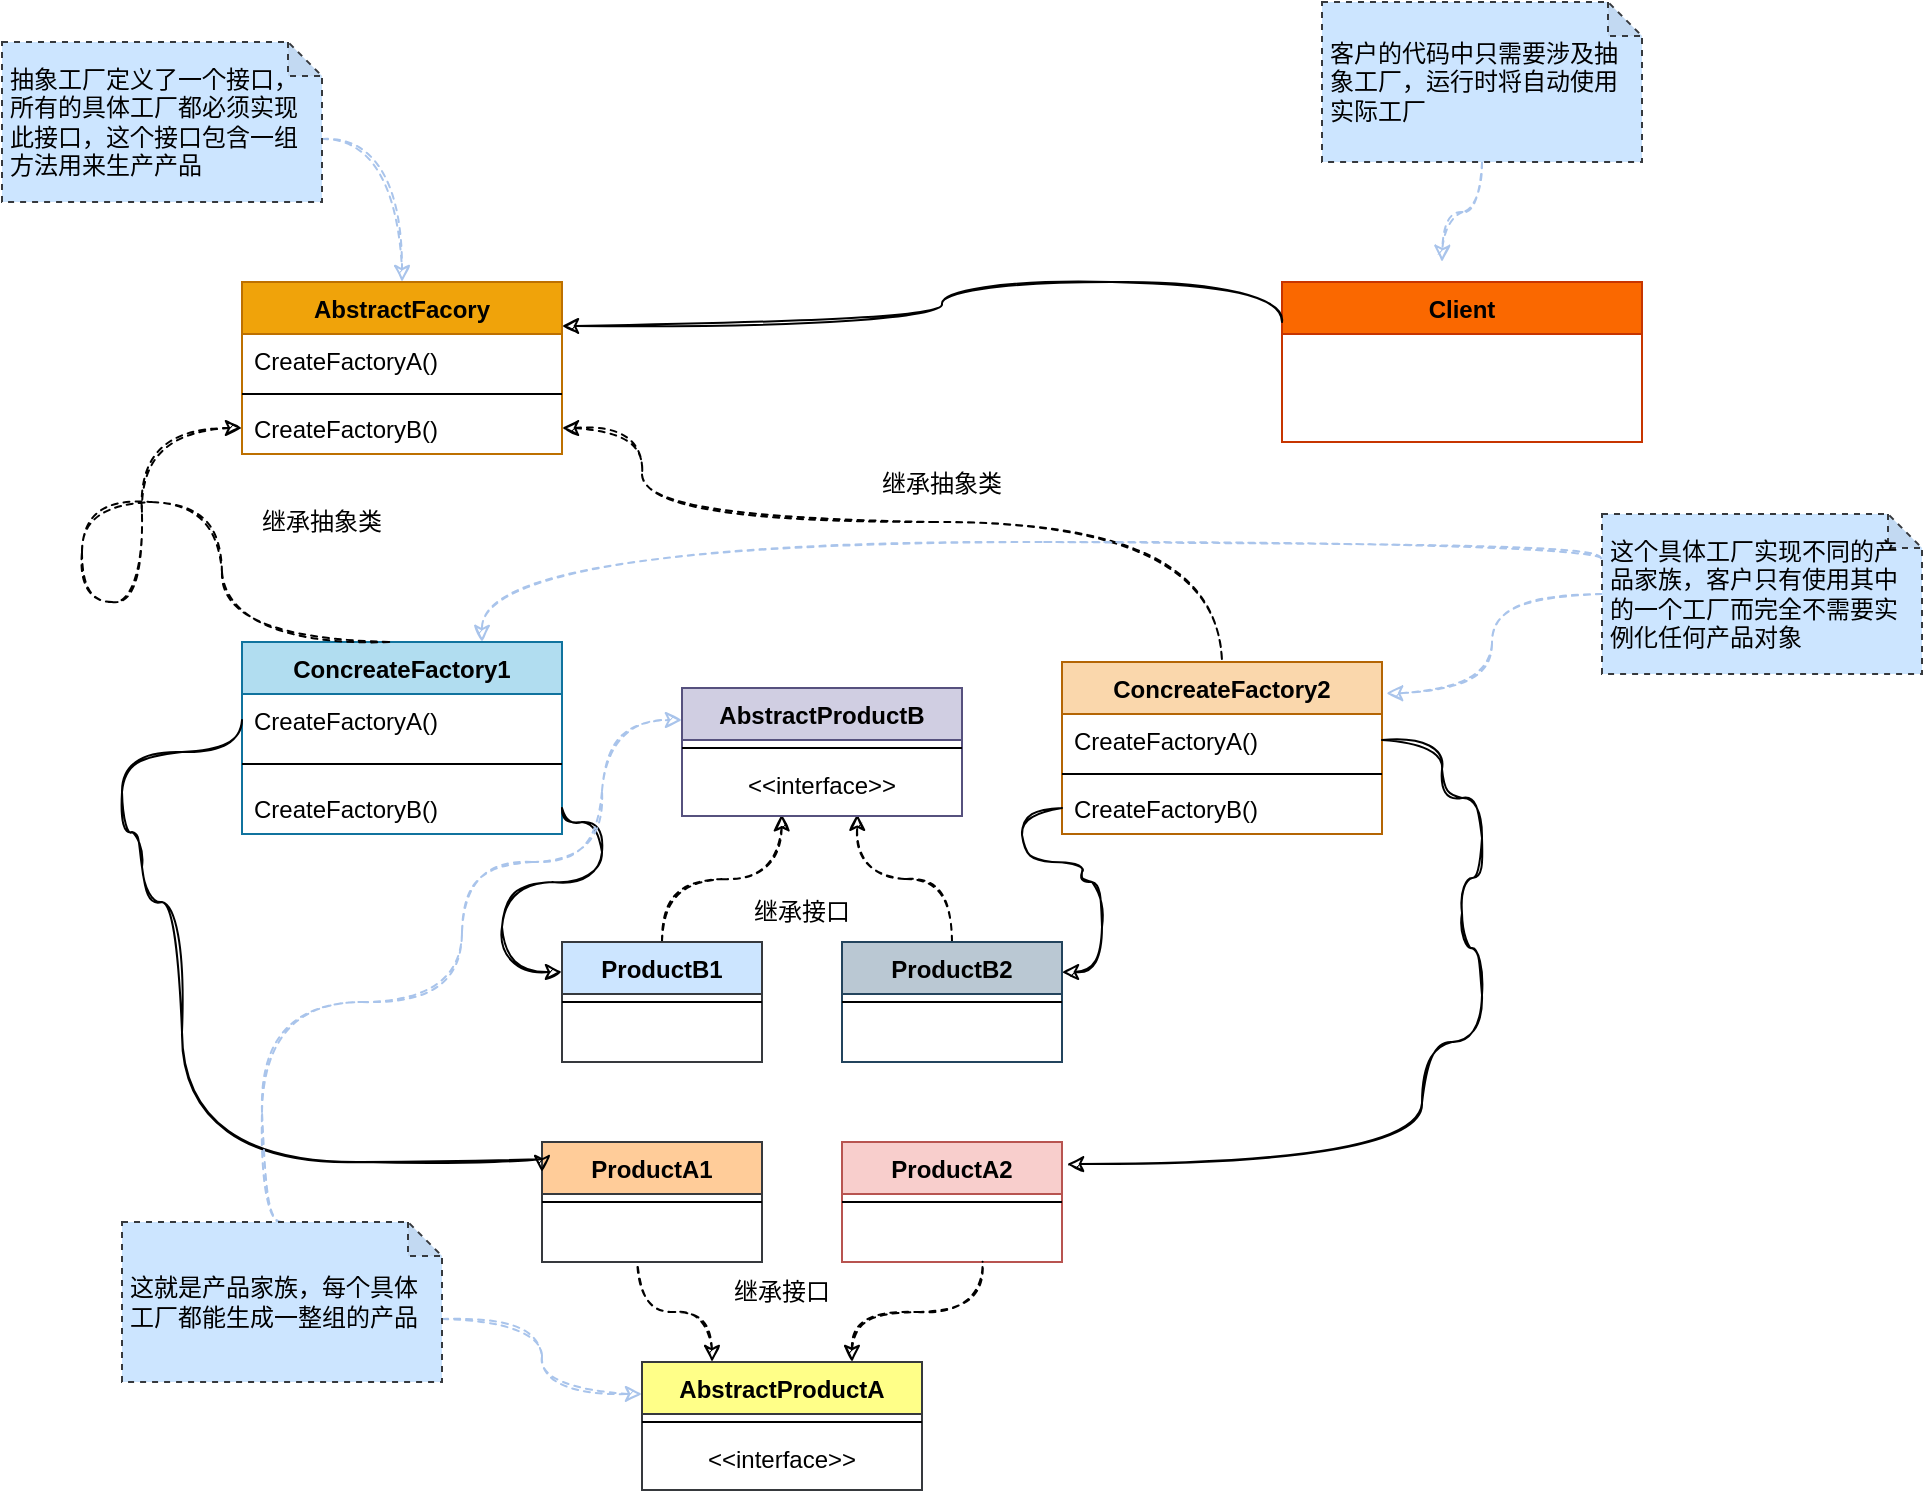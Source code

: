 <mxfile version="15.4.0" type="device"><diagram id="_Fzsw-qFvQTyd2rEvJeQ" name="第 1 页"><mxGraphModel dx="1910" dy="1166" grid="1" gridSize="10" guides="1" tooltips="1" connect="1" arrows="1" fold="1" page="0" pageScale="1" pageWidth="827" pageHeight="1169" math="0" shadow="0"><root><mxCell id="0"/><mxCell id="1" parent="0"/><mxCell id="FQs-D4u-VgbBBGOyGxxn-9" value="AbstractFacory" style="swimlane;fontStyle=1;align=center;verticalAlign=top;childLayout=stackLayout;horizontal=1;startSize=26;horizontalStack=0;resizeParent=1;resizeParentMax=0;resizeLast=0;collapsible=1;marginBottom=0;fillColor=#f0a30a;strokeColor=#BD7000;fontColor=#000000;" vertex="1" parent="1"><mxGeometry x="90" y="80" width="160" height="86" as="geometry"/></mxCell><mxCell id="FQs-D4u-VgbBBGOyGxxn-10" value="CreateFactoryA()" style="text;strokeColor=none;fillColor=none;align=left;verticalAlign=top;spacingLeft=4;spacingRight=4;overflow=hidden;rotatable=0;points=[[0,0.5],[1,0.5]];portConstraint=eastwest;" vertex="1" parent="FQs-D4u-VgbBBGOyGxxn-9"><mxGeometry y="26" width="160" height="26" as="geometry"/></mxCell><mxCell id="FQs-D4u-VgbBBGOyGxxn-11" value="" style="line;strokeWidth=1;fillColor=none;align=left;verticalAlign=middle;spacingTop=-1;spacingLeft=3;spacingRight=3;rotatable=0;labelPosition=right;points=[];portConstraint=eastwest;" vertex="1" parent="FQs-D4u-VgbBBGOyGxxn-9"><mxGeometry y="52" width="160" height="8" as="geometry"/></mxCell><mxCell id="FQs-D4u-VgbBBGOyGxxn-12" value="CreateFactoryB()" style="text;strokeColor=none;fillColor=none;align=left;verticalAlign=top;spacingLeft=4;spacingRight=4;overflow=hidden;rotatable=0;points=[[0,0.5],[1,0.5]];portConstraint=eastwest;" vertex="1" parent="FQs-D4u-VgbBBGOyGxxn-9"><mxGeometry y="60" width="160" height="26" as="geometry"/></mxCell><mxCell id="FQs-D4u-VgbBBGOyGxxn-13" value="Client" style="swimlane;fontStyle=1;align=center;verticalAlign=top;childLayout=stackLayout;horizontal=1;startSize=26;horizontalStack=0;resizeParent=1;resizeParentMax=0;resizeLast=0;collapsible=1;marginBottom=0;fillColor=#fa6800;strokeColor=#C73500;fontColor=#000000;" vertex="1" parent="1"><mxGeometry x="610" y="80" width="180" height="80" as="geometry"/></mxCell><mxCell id="FQs-D4u-VgbBBGOyGxxn-105" value="&amp;nbsp;" style="text;html=1;strokeColor=none;fillColor=none;align=center;verticalAlign=middle;whiteSpace=wrap;rounded=0;dashed=1;" vertex="1" parent="FQs-D4u-VgbBBGOyGxxn-13"><mxGeometry y="26" width="180" height="54" as="geometry"/></mxCell><mxCell id="FQs-D4u-VgbBBGOyGxxn-21" style="edgeStyle=orthogonalEdgeStyle;rounded=0;orthogonalLoop=1;jettySize=auto;html=1;entryX=1;entryY=0.25;entryDx=0;entryDy=0;elbow=vertical;curved=1;exitX=0;exitY=0.25;exitDx=0;exitDy=0;sketch=1;" edge="1" parent="1" source="FQs-D4u-VgbBBGOyGxxn-13" target="FQs-D4u-VgbBBGOyGxxn-9"><mxGeometry relative="1" as="geometry"><mxPoint x="610" y="113" as="sourcePoint"/><Array as="points"><mxPoint x="610" y="80"/><mxPoint x="440" y="80"/><mxPoint x="440" y="102"/><mxPoint x="250" y="102"/></Array></mxGeometry></mxCell><mxCell id="FQs-D4u-VgbBBGOyGxxn-22" value="ConcreateFactory1" style="swimlane;fontStyle=1;align=center;verticalAlign=top;childLayout=stackLayout;horizontal=1;startSize=26;horizontalStack=0;resizeParent=1;resizeParentMax=0;resizeLast=0;collapsible=1;marginBottom=0;fillColor=#b1ddf0;strokeColor=#10739e;" vertex="1" parent="1"><mxGeometry x="90" y="260" width="160" height="96" as="geometry"/></mxCell><mxCell id="FQs-D4u-VgbBBGOyGxxn-23" value="CreateFactoryA()" style="text;strokeColor=none;fillColor=none;align=left;verticalAlign=top;spacingLeft=4;spacingRight=4;overflow=hidden;rotatable=0;points=[[0,0.5],[1,0.5]];portConstraint=eastwest;" vertex="1" parent="FQs-D4u-VgbBBGOyGxxn-22"><mxGeometry y="26" width="160" height="26" as="geometry"/></mxCell><mxCell id="FQs-D4u-VgbBBGOyGxxn-24" value="" style="line;strokeWidth=1;fillColor=none;align=left;verticalAlign=middle;spacingTop=-1;spacingLeft=3;spacingRight=3;rotatable=0;labelPosition=right;points=[];portConstraint=eastwest;" vertex="1" parent="FQs-D4u-VgbBBGOyGxxn-22"><mxGeometry y="52" width="160" height="18" as="geometry"/></mxCell><mxCell id="FQs-D4u-VgbBBGOyGxxn-89" value="CreateFactoryB()" style="text;strokeColor=none;fillColor=none;align=left;verticalAlign=top;spacingLeft=4;spacingRight=4;overflow=hidden;rotatable=0;points=[[0,0.5],[1,0.5]];portConstraint=eastwest;" vertex="1" parent="FQs-D4u-VgbBBGOyGxxn-22"><mxGeometry y="70" width="160" height="26" as="geometry"/></mxCell><mxCell id="FQs-D4u-VgbBBGOyGxxn-26" value="ConcreateFactory2" style="swimlane;fontStyle=1;align=center;verticalAlign=top;childLayout=stackLayout;horizontal=1;startSize=26;horizontalStack=0;resizeParent=1;resizeParentMax=0;resizeLast=0;collapsible=1;marginBottom=0;fillColor=#fad7ac;strokeColor=#b46504;" vertex="1" parent="1"><mxGeometry x="500" y="270" width="160" height="86" as="geometry"/></mxCell><mxCell id="FQs-D4u-VgbBBGOyGxxn-27" value="CreateFactoryA()" style="text;strokeColor=none;fillColor=none;align=left;verticalAlign=top;spacingLeft=4;spacingRight=4;overflow=hidden;rotatable=0;points=[[0,0.5],[1,0.5]];portConstraint=eastwest;" vertex="1" parent="FQs-D4u-VgbBBGOyGxxn-26"><mxGeometry y="26" width="160" height="26" as="geometry"/></mxCell><mxCell id="FQs-D4u-VgbBBGOyGxxn-28" value="" style="line;strokeWidth=1;fillColor=none;align=left;verticalAlign=middle;spacingTop=-1;spacingLeft=3;spacingRight=3;rotatable=0;labelPosition=right;points=[];portConstraint=eastwest;" vertex="1" parent="FQs-D4u-VgbBBGOyGxxn-26"><mxGeometry y="52" width="160" height="8" as="geometry"/></mxCell><mxCell id="FQs-D4u-VgbBBGOyGxxn-90" value="CreateFactoryB()" style="text;strokeColor=none;fillColor=none;align=left;verticalAlign=top;spacingLeft=4;spacingRight=4;overflow=hidden;rotatable=0;points=[[0,0.5],[1,0.5]];portConstraint=eastwest;" vertex="1" parent="FQs-D4u-VgbBBGOyGxxn-26"><mxGeometry y="60" width="160" height="26" as="geometry"/></mxCell><mxCell id="FQs-D4u-VgbBBGOyGxxn-30" value="" style="curved=1;endArrow=none;html=1;rounded=0;edgeStyle=orthogonalEdgeStyle;exitX=0;exitY=0.5;exitDx=0;exitDy=0;startArrow=classic;startFill=1;endFill=0;dashed=1;sketch=1;" edge="1" parent="1" source="FQs-D4u-VgbBBGOyGxxn-12"><mxGeometry width="50" height="50" relative="1" as="geometry"><mxPoint x="140" y="240" as="sourcePoint"/><mxPoint x="165" y="260" as="targetPoint"/><Array as="points"><mxPoint x="40" y="153"/><mxPoint x="40" y="240"/><mxPoint x="10" y="240"/><mxPoint x="10" y="190"/><mxPoint x="80" y="190"/><mxPoint x="80" y="260"/></Array></mxGeometry></mxCell><mxCell id="FQs-D4u-VgbBBGOyGxxn-31" value="" style="curved=1;endArrow=none;html=1;rounded=0;edgeStyle=orthogonalEdgeStyle;exitX=1;exitY=0.5;exitDx=0;exitDy=0;entryX=0.5;entryY=0;entryDx=0;entryDy=0;endFill=0;startArrow=classic;startFill=1;dashed=1;sketch=1;" edge="1" parent="1" source="FQs-D4u-VgbBBGOyGxxn-12" target="FQs-D4u-VgbBBGOyGxxn-26"><mxGeometry width="50" height="50" relative="1" as="geometry"><mxPoint x="340" y="240" as="sourcePoint"/><mxPoint x="390" y="190" as="targetPoint"/><Array as="points"><mxPoint x="290" y="153"/><mxPoint x="290" y="200"/><mxPoint x="580" y="200"/></Array></mxGeometry></mxCell><mxCell id="FQs-D4u-VgbBBGOyGxxn-32" value="ProductA1" style="swimlane;fontStyle=1;align=center;verticalAlign=top;childLayout=stackLayout;horizontal=1;startSize=26;horizontalStack=0;resizeParent=1;resizeParentMax=0;resizeLast=0;collapsible=1;marginBottom=0;fillColor=#ffcc99;strokeColor=#36393d;" vertex="1" parent="1"><mxGeometry x="240" y="510" width="110" height="60" as="geometry"/></mxCell><mxCell id="FQs-D4u-VgbBBGOyGxxn-34" value="" style="line;strokeWidth=1;fillColor=none;align=left;verticalAlign=middle;spacingTop=-1;spacingLeft=3;spacingRight=3;rotatable=0;labelPosition=right;points=[];portConstraint=eastwest;" vertex="1" parent="FQs-D4u-VgbBBGOyGxxn-32"><mxGeometry y="26" width="110" height="8" as="geometry"/></mxCell><mxCell id="FQs-D4u-VgbBBGOyGxxn-35" value=" " style="text;strokeColor=none;fillColor=none;align=left;verticalAlign=top;spacingLeft=4;spacingRight=4;overflow=hidden;rotatable=0;points=[[0,0.5],[1,0.5]];portConstraint=eastwest;" vertex="1" parent="FQs-D4u-VgbBBGOyGxxn-32"><mxGeometry y="34" width="110" height="26" as="geometry"/></mxCell><mxCell id="FQs-D4u-VgbBBGOyGxxn-37" value="" style="curved=1;endArrow=classic;html=1;rounded=0;edgeStyle=orthogonalEdgeStyle;exitX=0;exitY=0.5;exitDx=0;exitDy=0;entryX=0;entryY=0.25;entryDx=0;entryDy=0;sketch=1;" edge="1" parent="1" source="FQs-D4u-VgbBBGOyGxxn-23" target="FQs-D4u-VgbBBGOyGxxn-32"><mxGeometry width="50" height="50" relative="1" as="geometry"><mxPoint x="157.99" y="320" as="sourcePoint"/><mxPoint x="158" y="400" as="targetPoint"/><Array as="points"><mxPoint x="90" y="315"/><mxPoint x="30" y="315"/><mxPoint x="30" y="355"/><mxPoint x="40" y="355"/><mxPoint x="40" y="390"/><mxPoint x="60" y="390"/><mxPoint x="60" y="520"/><mxPoint x="240" y="520"/></Array></mxGeometry></mxCell><mxCell id="FQs-D4u-VgbBBGOyGxxn-96" style="edgeStyle=orthogonalEdgeStyle;curved=1;rounded=0;orthogonalLoop=1;jettySize=auto;html=1;exitX=0.5;exitY=0;exitDx=0;exitDy=0;entryX=0.626;entryY=0.963;entryDx=0;entryDy=0;entryPerimeter=0;dashed=1;startArrow=none;startFill=0;endArrow=classic;endFill=1;sketch=1;" edge="1" parent="1" source="FQs-D4u-VgbBBGOyGxxn-38" target="FQs-D4u-VgbBBGOyGxxn-97"><mxGeometry relative="1" as="geometry"><mxPoint x="399.6" y="373.52" as="targetPoint"/></mxGeometry></mxCell><mxCell id="FQs-D4u-VgbBBGOyGxxn-38" value="ProductB2" style="swimlane;fontStyle=1;align=center;verticalAlign=top;childLayout=stackLayout;horizontal=1;startSize=26;horizontalStack=0;resizeParent=1;resizeParentMax=0;resizeLast=0;collapsible=1;marginBottom=0;fillColor=#bac8d3;strokeColor=#23445d;" vertex="1" parent="1"><mxGeometry x="390" y="410" width="110" height="60" as="geometry"/></mxCell><mxCell id="FQs-D4u-VgbBBGOyGxxn-39" value="" style="line;strokeWidth=1;fillColor=none;align=left;verticalAlign=middle;spacingTop=-1;spacingLeft=3;spacingRight=3;rotatable=0;labelPosition=right;points=[];portConstraint=eastwest;" vertex="1" parent="FQs-D4u-VgbBBGOyGxxn-38"><mxGeometry y="26" width="110" height="8" as="geometry"/></mxCell><mxCell id="FQs-D4u-VgbBBGOyGxxn-40" value=" " style="text;strokeColor=none;fillColor=none;align=left;verticalAlign=top;spacingLeft=4;spacingRight=4;overflow=hidden;rotatable=0;points=[[0,0.5],[1,0.5]];portConstraint=eastwest;" vertex="1" parent="FQs-D4u-VgbBBGOyGxxn-38"><mxGeometry y="34" width="110" height="26" as="geometry"/></mxCell><mxCell id="FQs-D4u-VgbBBGOyGxxn-41" value="" style="curved=1;endArrow=classic;html=1;rounded=0;edgeStyle=orthogonalEdgeStyle;exitX=0;exitY=0.5;exitDx=0;exitDy=0;entryX=1;entryY=0.25;entryDx=0;entryDy=0;sketch=1;" edge="1" parent="1" source="FQs-D4u-VgbBBGOyGxxn-90" target="FQs-D4u-VgbBBGOyGxxn-38"><mxGeometry width="50" height="50" relative="1" as="geometry"><mxPoint x="581.45" y="330.026" as="sourcePoint"/><mxPoint x="581" y="409" as="targetPoint"/><Array as="points"><mxPoint x="480" y="343"/><mxPoint x="480" y="370"/><mxPoint x="510" y="370"/><mxPoint x="510" y="380"/><mxPoint x="520" y="380"/><mxPoint x="520" y="425"/></Array></mxGeometry></mxCell><mxCell id="FQs-D4u-VgbBBGOyGxxn-95" style="edgeStyle=orthogonalEdgeStyle;curved=1;rounded=0;orthogonalLoop=1;jettySize=auto;html=1;exitX=0.5;exitY=0;exitDx=0;exitDy=0;entryX=0.356;entryY=0.97;entryDx=0;entryDy=0;entryPerimeter=0;dashed=1;startArrow=none;startFill=0;endArrow=classic;endFill=1;sketch=1;" edge="1" parent="1" source="FQs-D4u-VgbBBGOyGxxn-42" target="FQs-D4u-VgbBBGOyGxxn-97"><mxGeometry relative="1" as="geometry"><mxPoint x="359.28" y="373.52" as="targetPoint"/></mxGeometry></mxCell><mxCell id="FQs-D4u-VgbBBGOyGxxn-42" value="ProductB1" style="swimlane;fontStyle=1;align=center;verticalAlign=top;childLayout=stackLayout;horizontal=1;startSize=26;horizontalStack=0;resizeParent=1;resizeParentMax=0;resizeLast=0;collapsible=1;marginBottom=0;fillColor=#cce5ff;strokeColor=#36393d;" vertex="1" parent="1"><mxGeometry x="250" y="410" width="100" height="60" as="geometry"/></mxCell><mxCell id="FQs-D4u-VgbBBGOyGxxn-43" value="" style="line;strokeWidth=1;fillColor=none;align=left;verticalAlign=middle;spacingTop=-1;spacingLeft=3;spacingRight=3;rotatable=0;labelPosition=right;points=[];portConstraint=eastwest;" vertex="1" parent="FQs-D4u-VgbBBGOyGxxn-42"><mxGeometry y="26" width="100" height="8" as="geometry"/></mxCell><mxCell id="FQs-D4u-VgbBBGOyGxxn-44" value=" " style="text;strokeColor=none;fillColor=none;align=left;verticalAlign=top;spacingLeft=4;spacingRight=4;overflow=hidden;rotatable=0;points=[[0,0.5],[1,0.5]];portConstraint=eastwest;" vertex="1" parent="FQs-D4u-VgbBBGOyGxxn-42"><mxGeometry y="34" width="100" height="26" as="geometry"/></mxCell><mxCell id="FQs-D4u-VgbBBGOyGxxn-55" value="ProductA2" style="swimlane;fontStyle=1;align=center;verticalAlign=top;childLayout=stackLayout;horizontal=1;startSize=26;horizontalStack=0;resizeParent=1;resizeParentMax=0;resizeLast=0;collapsible=1;marginBottom=0;fillColor=#f8cecc;strokeColor=#b85450;" vertex="1" parent="1"><mxGeometry x="390" y="510" width="110" height="60" as="geometry"/></mxCell><mxCell id="FQs-D4u-VgbBBGOyGxxn-56" value="" style="line;strokeWidth=1;fillColor=none;align=left;verticalAlign=middle;spacingTop=-1;spacingLeft=3;spacingRight=3;rotatable=0;labelPosition=right;points=[];portConstraint=eastwest;" vertex="1" parent="FQs-D4u-VgbBBGOyGxxn-55"><mxGeometry y="26" width="110" height="8" as="geometry"/></mxCell><mxCell id="FQs-D4u-VgbBBGOyGxxn-57" value=" " style="text;strokeColor=none;fillColor=none;align=left;verticalAlign=top;spacingLeft=4;spacingRight=4;overflow=hidden;rotatable=0;points=[[0,0.5],[1,0.5]];portConstraint=eastwest;" vertex="1" parent="FQs-D4u-VgbBBGOyGxxn-55"><mxGeometry y="34" width="110" height="26" as="geometry"/></mxCell><mxCell id="FQs-D4u-VgbBBGOyGxxn-69" value="继承抽象类" style="text;html=1;strokeColor=none;fillColor=none;align=center;verticalAlign=middle;whiteSpace=wrap;rounded=0;" vertex="1" parent="1"><mxGeometry x="400" y="166" width="80" height="30" as="geometry"/></mxCell><mxCell id="FQs-D4u-VgbBBGOyGxxn-71" value="继承抽象类" style="text;html=1;strokeColor=none;fillColor=none;align=center;verticalAlign=middle;whiteSpace=wrap;rounded=0;" vertex="1" parent="1"><mxGeometry x="90" y="180" width="80" height="40" as="geometry"/></mxCell><mxCell id="FQs-D4u-VgbBBGOyGxxn-88" value="" style="curved=1;endArrow=classic;html=1;rounded=0;edgeStyle=orthogonalEdgeStyle;exitX=1;exitY=0.5;exitDx=0;exitDy=0;entryX=0;entryY=0.25;entryDx=0;entryDy=0;sketch=1;" edge="1" parent="1" source="FQs-D4u-VgbBBGOyGxxn-89" target="FQs-D4u-VgbBBGOyGxxn-42"><mxGeometry width="50" height="50" relative="1" as="geometry"><mxPoint x="330" y="284" as="sourcePoint"/><mxPoint x="285" y="380" as="targetPoint"/><Array as="points"><mxPoint x="250" y="350"/><mxPoint x="270" y="350"/><mxPoint x="270" y="380"/><mxPoint x="220" y="380"/><mxPoint x="220" y="425"/></Array></mxGeometry></mxCell><mxCell id="FQs-D4u-VgbBBGOyGxxn-91" value="" style="curved=1;endArrow=classic;html=1;rounded=0;edgeStyle=orthogonalEdgeStyle;exitX=1;exitY=0.5;exitDx=0;exitDy=0;entryX=1.023;entryY=0.184;entryDx=0;entryDy=0;entryPerimeter=0;sketch=1;" edge="1" parent="1" source="FQs-D4u-VgbBBGOyGxxn-27" target="FQs-D4u-VgbBBGOyGxxn-55"><mxGeometry width="50" height="50" relative="1" as="geometry"><mxPoint x="690" y="322.0" as="sourcePoint"/><mxPoint x="840" y="548" as="targetPoint"/><Array as="points"><mxPoint x="690" y="309"/><mxPoint x="690" y="338"/><mxPoint x="710" y="338"/><mxPoint x="710" y="378"/><mxPoint x="700" y="378"/><mxPoint x="700" y="413"/><mxPoint x="710" y="413"/><mxPoint x="710" y="460"/><mxPoint x="680" y="460"/><mxPoint x="680" y="521"/></Array></mxGeometry></mxCell><mxCell id="FQs-D4u-VgbBBGOyGxxn-92" value="AbstractProductB" style="swimlane;fontStyle=1;align=center;verticalAlign=top;childLayout=stackLayout;horizontal=1;startSize=26;horizontalStack=0;resizeParent=1;resizeParentMax=0;resizeLast=0;collapsible=1;marginBottom=0;fillColor=#d0cee2;strokeColor=#56517e;" vertex="1" parent="1"><mxGeometry x="310" y="283" width="140" height="64" as="geometry"/></mxCell><mxCell id="FQs-D4u-VgbBBGOyGxxn-93" value="" style="line;strokeWidth=1;fillColor=none;align=left;verticalAlign=middle;spacingTop=-1;spacingLeft=3;spacingRight=3;rotatable=0;labelPosition=right;points=[];portConstraint=eastwest;" vertex="1" parent="FQs-D4u-VgbBBGOyGxxn-92"><mxGeometry y="26" width="140" height="8" as="geometry"/></mxCell><mxCell id="FQs-D4u-VgbBBGOyGxxn-97" value="&amp;lt;&amp;lt;interface&amp;gt;&amp;gt;" style="text;html=1;strokeColor=none;fillColor=none;align=center;verticalAlign=middle;whiteSpace=wrap;rounded=0;" vertex="1" parent="FQs-D4u-VgbBBGOyGxxn-92"><mxGeometry y="34" width="140" height="30" as="geometry"/></mxCell><mxCell id="FQs-D4u-VgbBBGOyGxxn-103" style="edgeStyle=orthogonalEdgeStyle;curved=1;rounded=0;orthogonalLoop=1;jettySize=auto;html=1;exitX=0.25;exitY=0;exitDx=0;exitDy=0;entryX=0.433;entryY=1.007;entryDx=0;entryDy=0;entryPerimeter=0;dashed=1;startArrow=classic;startFill=1;endArrow=none;endFill=0;sketch=1;" edge="1" parent="1" source="FQs-D4u-VgbBBGOyGxxn-99" target="FQs-D4u-VgbBBGOyGxxn-35"><mxGeometry relative="1" as="geometry"/></mxCell><mxCell id="FQs-D4u-VgbBBGOyGxxn-104" style="edgeStyle=orthogonalEdgeStyle;curved=1;rounded=0;orthogonalLoop=1;jettySize=auto;html=1;exitX=0.75;exitY=0;exitDx=0;exitDy=0;entryX=0.639;entryY=0.993;entryDx=0;entryDy=0;entryPerimeter=0;dashed=1;startArrow=classic;startFill=1;endArrow=none;endFill=0;sketch=1;" edge="1" parent="1" source="FQs-D4u-VgbBBGOyGxxn-99" target="FQs-D4u-VgbBBGOyGxxn-57"><mxGeometry relative="1" as="geometry"/></mxCell><mxCell id="FQs-D4u-VgbBBGOyGxxn-99" value="AbstractProductA" style="swimlane;fontStyle=1;align=center;verticalAlign=top;childLayout=stackLayout;horizontal=1;startSize=26;horizontalStack=0;resizeParent=1;resizeParentMax=0;resizeLast=0;collapsible=1;marginBottom=0;fillColor=#ffff88;strokeColor=#36393d;" vertex="1" parent="1"><mxGeometry x="290" y="620" width="140" height="64" as="geometry"/></mxCell><mxCell id="FQs-D4u-VgbBBGOyGxxn-100" value="" style="line;strokeWidth=1;fillColor=none;align=left;verticalAlign=middle;spacingTop=-1;spacingLeft=3;spacingRight=3;rotatable=0;labelPosition=right;points=[];portConstraint=eastwest;" vertex="1" parent="FQs-D4u-VgbBBGOyGxxn-99"><mxGeometry y="26" width="140" height="8" as="geometry"/></mxCell><mxCell id="FQs-D4u-VgbBBGOyGxxn-102" value="&amp;lt;&amp;lt;interface&amp;gt;&amp;gt;" style="text;html=1;strokeColor=none;fillColor=none;align=center;verticalAlign=middle;whiteSpace=wrap;rounded=0;" vertex="1" parent="FQs-D4u-VgbBBGOyGxxn-99"><mxGeometry y="34" width="140" height="30" as="geometry"/></mxCell><mxCell id="FQs-D4u-VgbBBGOyGxxn-109" style="edgeStyle=orthogonalEdgeStyle;curved=1;rounded=0;orthogonalLoop=1;jettySize=auto;html=1;exitX=0.5;exitY=1;exitDx=0;exitDy=0;exitPerimeter=0;dashed=1;startArrow=none;startFill=0;endArrow=classic;endFill=1;sketch=1;fillColor=#ffcc99;strokeColor=#A9C4EB;" edge="1" parent="1" source="FQs-D4u-VgbBBGOyGxxn-107"><mxGeometry relative="1" as="geometry"><mxPoint x="690" y="70" as="targetPoint"/></mxGeometry></mxCell><mxCell id="FQs-D4u-VgbBBGOyGxxn-107" value="客户的代码中只需要涉及抽象工厂，运行时将自动使用实际工厂" style="shape=note;whiteSpace=wrap;html=1;backgroundOutline=1;darkOpacity=0.05;fillColor=#cce5ff;verticalAlign=middle;size=17;strokeColor=#36393d;align=left;dashed=1;spacingTop=2;spacingLeft=2;spacingBottom=2;spacingRight=2;" vertex="1" parent="1"><mxGeometry x="630" y="-60" width="160" height="80" as="geometry"/></mxCell><mxCell id="FQs-D4u-VgbBBGOyGxxn-111" style="edgeStyle=orthogonalEdgeStyle;curved=1;rounded=0;sketch=1;orthogonalLoop=1;jettySize=auto;html=1;exitX=0.5;exitY=0;exitDx=0;exitDy=0;exitPerimeter=0;entryX=0;entryY=0.25;entryDx=0;entryDy=0;shadow=0;dashed=1;startArrow=none;startFill=0;endArrow=classic;endFill=1;strokeColor=#A9C4EB;" edge="1" parent="1" source="FQs-D4u-VgbBBGOyGxxn-110" target="FQs-D4u-VgbBBGOyGxxn-92"><mxGeometry relative="1" as="geometry"><Array as="points"><mxPoint x="100" y="550"/><mxPoint x="100" y="440"/><mxPoint x="200" y="440"/><mxPoint x="200" y="370"/><mxPoint x="270" y="370"/><mxPoint x="270" y="299"/></Array></mxGeometry></mxCell><mxCell id="FQs-D4u-VgbBBGOyGxxn-112" style="edgeStyle=orthogonalEdgeStyle;curved=1;rounded=0;sketch=1;orthogonalLoop=1;jettySize=auto;html=1;exitX=0;exitY=0;exitDx=160;exitDy=48.5;exitPerimeter=0;entryX=0;entryY=0.25;entryDx=0;entryDy=0;shadow=0;dashed=1;startArrow=none;startFill=0;endArrow=classic;endFill=1;strokeColor=#A9C4EB;fillColor=#cce5ff;" edge="1" parent="1" source="FQs-D4u-VgbBBGOyGxxn-110" target="FQs-D4u-VgbBBGOyGxxn-99"><mxGeometry relative="1" as="geometry"/></mxCell><mxCell id="FQs-D4u-VgbBBGOyGxxn-110" value="这就是产品家族，每个具体工厂都能生成一整组的产品" style="shape=note;whiteSpace=wrap;html=1;backgroundOutline=1;darkOpacity=0.05;fillColor=#cce5ff;verticalAlign=middle;size=17;strokeColor=#36393d;align=left;dashed=1;spacingTop=2;spacingLeft=2;spacingBottom=2;spacingRight=2;" vertex="1" parent="1"><mxGeometry x="30" y="550" width="160" height="80" as="geometry"/></mxCell><mxCell id="FQs-D4u-VgbBBGOyGxxn-114" style="edgeStyle=orthogonalEdgeStyle;curved=1;rounded=0;sketch=1;orthogonalLoop=1;jettySize=auto;html=1;exitX=-0.003;exitY=0.278;exitDx=0;exitDy=0;exitPerimeter=0;entryX=0.75;entryY=0;entryDx=0;entryDy=0;shadow=0;dashed=1;startArrow=none;startFill=0;endArrow=classic;endFill=1;strokeColor=#A9C4EB;" edge="1" parent="1" source="FQs-D4u-VgbBBGOyGxxn-113" target="FQs-D4u-VgbBBGOyGxxn-22"><mxGeometry relative="1" as="geometry"><Array as="points"><mxPoint x="770" y="210"/><mxPoint x="210" y="210"/></Array></mxGeometry></mxCell><mxCell id="FQs-D4u-VgbBBGOyGxxn-115" style="edgeStyle=orthogonalEdgeStyle;curved=1;rounded=0;sketch=1;orthogonalLoop=1;jettySize=auto;html=1;exitX=0;exitY=0.5;exitDx=0;exitDy=0;exitPerimeter=0;entryX=1.013;entryY=0.182;entryDx=0;entryDy=0;entryPerimeter=0;shadow=0;dashed=1;startArrow=none;startFill=0;endArrow=classic;endFill=1;strokeColor=#A9C4EB;" edge="1" parent="1" source="FQs-D4u-VgbBBGOyGxxn-113" target="FQs-D4u-VgbBBGOyGxxn-26"><mxGeometry relative="1" as="geometry"/></mxCell><mxCell id="FQs-D4u-VgbBBGOyGxxn-113" value="这个具体工厂实现不同的产品家族，客户只有使用其中的一个工厂而完全不需要实例化任何产品对象" style="shape=note;whiteSpace=wrap;html=1;backgroundOutline=1;darkOpacity=0.05;fillColor=#cce5ff;verticalAlign=middle;size=17;strokeColor=#36393d;align=left;dashed=1;spacingTop=2;spacingLeft=2;spacingBottom=2;spacingRight=2;" vertex="1" parent="1"><mxGeometry x="770" y="196" width="160" height="80" as="geometry"/></mxCell><mxCell id="FQs-D4u-VgbBBGOyGxxn-117" style="edgeStyle=orthogonalEdgeStyle;curved=1;rounded=0;sketch=1;orthogonalLoop=1;jettySize=auto;html=1;exitX=0;exitY=0;exitDx=160;exitDy=48.5;exitPerimeter=0;entryX=0.5;entryY=0;entryDx=0;entryDy=0;shadow=0;dashed=1;startArrow=none;startFill=0;endArrow=classic;endFill=1;strokeColor=#A9C4EB;" edge="1" parent="1" source="FQs-D4u-VgbBBGOyGxxn-116" target="FQs-D4u-VgbBBGOyGxxn-9"><mxGeometry relative="1" as="geometry"/></mxCell><mxCell id="FQs-D4u-VgbBBGOyGxxn-116" value="抽象工厂定义了一个接口，所有的具体工厂都必须实现此接口，这个接口包含一组方法用来生产产品" style="shape=note;whiteSpace=wrap;html=1;backgroundOutline=1;darkOpacity=0.05;fillColor=#cce5ff;verticalAlign=middle;size=17;strokeColor=#36393d;align=left;dashed=1;spacingTop=2;spacingLeft=2;spacingBottom=2;spacingRight=2;" vertex="1" parent="1"><mxGeometry x="-30" y="-40" width="160" height="80" as="geometry"/></mxCell><mxCell id="FQs-D4u-VgbBBGOyGxxn-118" value="继承接口" style="text;html=1;strokeColor=none;fillColor=none;align=center;verticalAlign=middle;whiteSpace=wrap;rounded=0;" vertex="1" parent="1"><mxGeometry x="330" y="380" width="80" height="30" as="geometry"/></mxCell><mxCell id="FQs-D4u-VgbBBGOyGxxn-119" value="继承接口" style="text;html=1;strokeColor=none;fillColor=none;align=center;verticalAlign=middle;whiteSpace=wrap;rounded=0;" vertex="1" parent="1"><mxGeometry x="320" y="570" width="80" height="30" as="geometry"/></mxCell></root></mxGraphModel></diagram></mxfile>